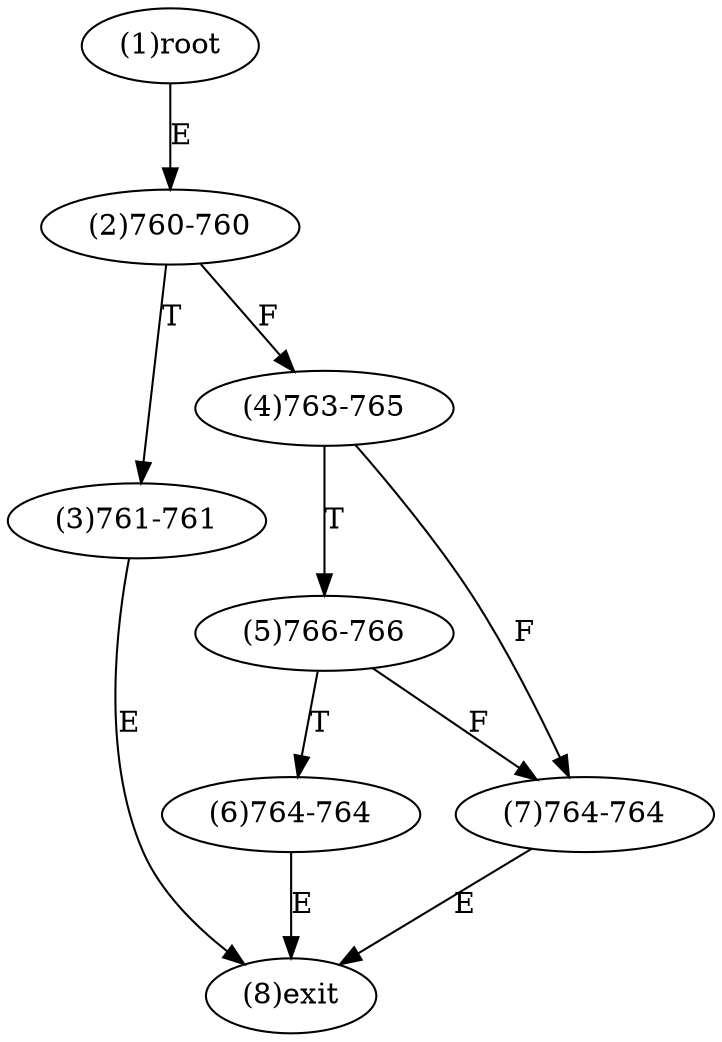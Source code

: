 digraph "" { 
1[ label="(1)root"];
2[ label="(2)760-760"];
3[ label="(3)761-761"];
4[ label="(4)763-765"];
5[ label="(5)766-766"];
6[ label="(6)764-764"];
7[ label="(7)764-764"];
8[ label="(8)exit"];
1->2[ label="E"];
2->4[ label="F"];
2->3[ label="T"];
3->8[ label="E"];
4->7[ label="F"];
4->5[ label="T"];
5->7[ label="F"];
5->6[ label="T"];
6->8[ label="E"];
7->8[ label="E"];
}